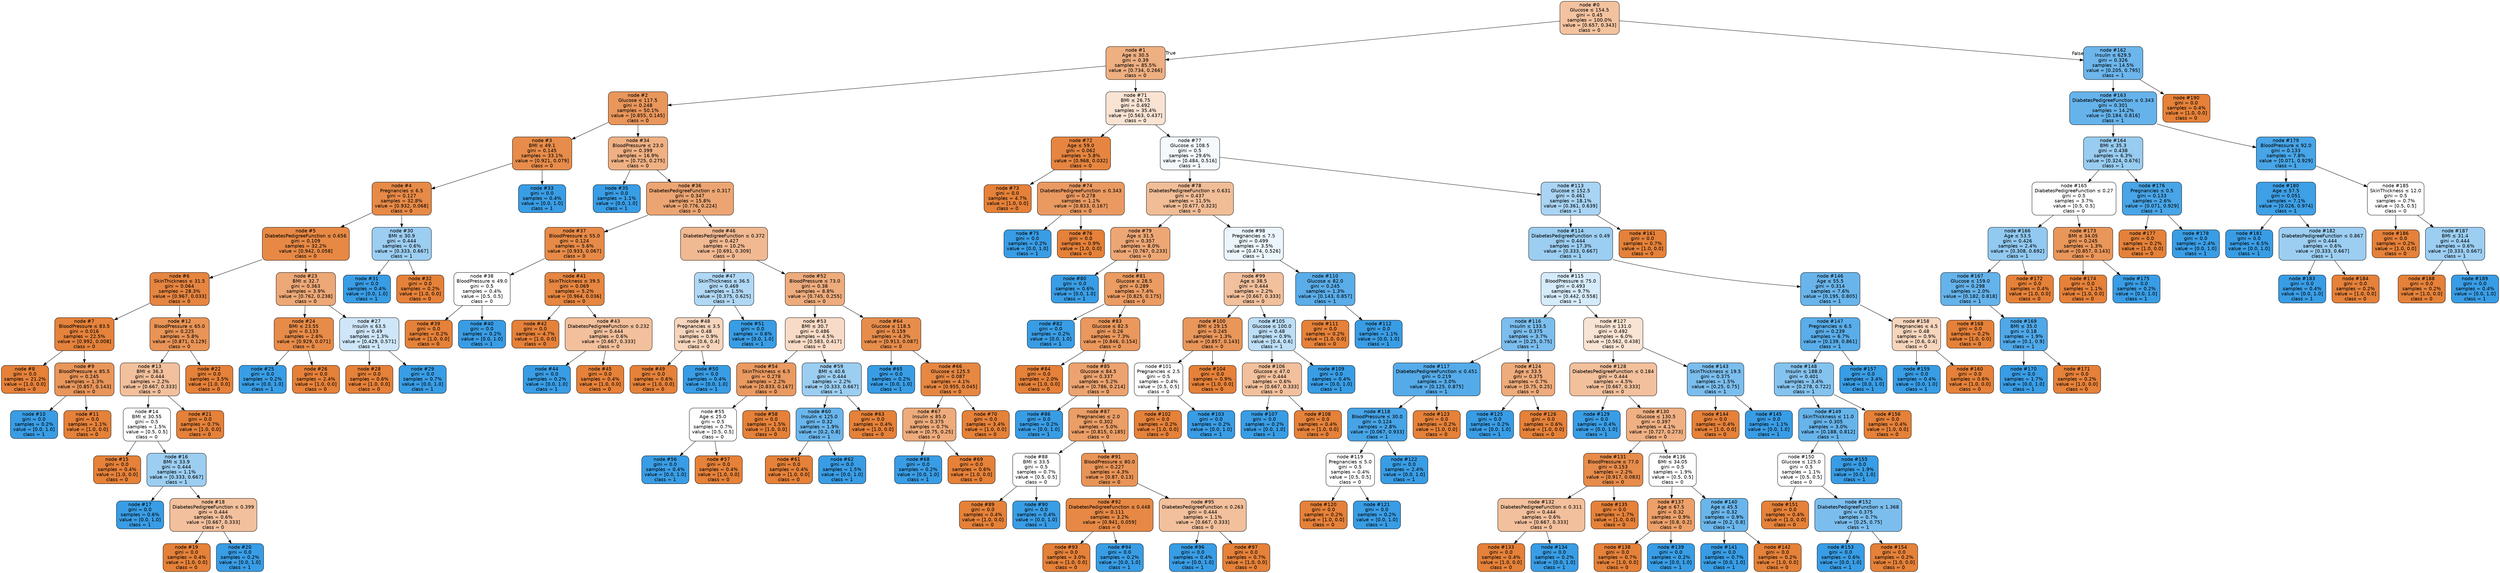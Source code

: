 digraph Tree {
node [shape=box, style="filled, rounded", color="black", fontname=helvetica] ;
edge [fontname=helvetica] ;
0 [label=<node &#35;0<br/>Glucose &le; 154.5<br/>gini = 0.45<br/>samples = 100.0%<br/>value = [0.657, 0.343]<br/>class = 0>, fillcolor="#f3c3a0"] ;
1 [label=<node &#35;1<br/>Age &le; 30.5<br/>gini = 0.39<br/>samples = 85.5%<br/>value = [0.734, 0.266]<br/>class = 0>, fillcolor="#eeaf81"] ;
0 -> 1 [labeldistance=2.5, labelangle=45, headlabel="True"] ;
2 [label=<node &#35;2<br/>Glucose &le; 117.5<br/>gini = 0.248<br/>samples = 50.1%<br/>value = [0.855, 0.145]<br/>class = 0>, fillcolor="#e9965b"] ;
1 -> 2 ;
3 [label=<node &#35;3<br/>BMI &le; 49.1<br/>gini = 0.145<br/>samples = 33.1%<br/>value = [0.921, 0.079]<br/>class = 0>, fillcolor="#e78c4a"] ;
2 -> 3 ;
4 [label=<node &#35;4<br/>Pregnancies &le; 6.5<br/>gini = 0.127<br/>samples = 32.8%<br/>value = [0.932, 0.068]<br/>class = 0>, fillcolor="#e78a47"] ;
3 -> 4 ;
5 [label=<node &#35;5<br/>DiabetesPedigreeFunction &le; 0.656<br/>gini = 0.109<br/>samples = 32.2%<br/>value = [0.942, 0.058]<br/>class = 0>, fillcolor="#e78945"] ;
4 -> 5 ;
6 [label=<node &#35;6<br/>SkinThickness &le; 31.5<br/>gini = 0.064<br/>samples = 28.3%<br/>value = [0.967, 0.033]<br/>class = 0>, fillcolor="#e68540"] ;
5 -> 6 ;
7 [label=<node &#35;7<br/>BloodPressure &le; 83.5<br/>gini = 0.016<br/>samples = 22.5%<br/>value = [0.992, 0.008]<br/>class = 0>, fillcolor="#e5823b"] ;
6 -> 7 ;
8 [label=<node &#35;8<br/>gini = 0.0<br/>samples = 21.2%<br/>value = [1.0, 0.0]<br/>class = 0>, fillcolor="#e58139"] ;
7 -> 8 ;
9 [label=<node &#35;9<br/>BloodPressure &le; 85.5<br/>gini = 0.245<br/>samples = 1.3%<br/>value = [0.857, 0.143]<br/>class = 0>, fillcolor="#e9965a"] ;
7 -> 9 ;
10 [label=<node &#35;10<br/>gini = 0.0<br/>samples = 0.2%<br/>value = [0.0, 1.0]<br/>class = 1>, fillcolor="#399de5"] ;
9 -> 10 ;
11 [label=<node &#35;11<br/>gini = 0.0<br/>samples = 1.1%<br/>value = [1.0, 0.0]<br/>class = 0>, fillcolor="#e58139"] ;
9 -> 11 ;
12 [label=<node &#35;12<br/>BloodPressure &le; 65.0<br/>gini = 0.225<br/>samples = 5.8%<br/>value = [0.871, 0.129]<br/>class = 0>, fillcolor="#e99456"] ;
6 -> 12 ;
13 [label=<node &#35;13<br/>BMI &le; 36.3<br/>gini = 0.444<br/>samples = 2.2%<br/>value = [0.667, 0.333]<br/>class = 0>, fillcolor="#f2c09c"] ;
12 -> 13 ;
14 [label=<node &#35;14<br/>BMI &le; 30.55<br/>gini = 0.5<br/>samples = 1.5%<br/>value = [0.5, 0.5]<br/>class = 0>, fillcolor="#ffffff"] ;
13 -> 14 ;
15 [label=<node &#35;15<br/>gini = 0.0<br/>samples = 0.4%<br/>value = [1.0, 0.0]<br/>class = 0>, fillcolor="#e58139"] ;
14 -> 15 ;
16 [label=<node &#35;16<br/>BMI &le; 33.9<br/>gini = 0.444<br/>samples = 1.1%<br/>value = [0.333, 0.667]<br/>class = 1>, fillcolor="#9ccef2"] ;
14 -> 16 ;
17 [label=<node &#35;17<br/>gini = 0.0<br/>samples = 0.6%<br/>value = [0.0, 1.0]<br/>class = 1>, fillcolor="#399de5"] ;
16 -> 17 ;
18 [label=<node &#35;18<br/>DiabetesPedigreeFunction &le; 0.399<br/>gini = 0.444<br/>samples = 0.6%<br/>value = [0.667, 0.333]<br/>class = 0>, fillcolor="#f2c09c"] ;
16 -> 18 ;
19 [label=<node &#35;19<br/>gini = 0.0<br/>samples = 0.4%<br/>value = [1.0, 0.0]<br/>class = 0>, fillcolor="#e58139"] ;
18 -> 19 ;
20 [label=<node &#35;20<br/>gini = 0.0<br/>samples = 0.2%<br/>value = [0.0, 1.0]<br/>class = 1>, fillcolor="#399de5"] ;
18 -> 20 ;
21 [label=<node &#35;21<br/>gini = 0.0<br/>samples = 0.7%<br/>value = [1.0, 0.0]<br/>class = 0>, fillcolor="#e58139"] ;
13 -> 21 ;
22 [label=<node &#35;22<br/>gini = 0.0<br/>samples = 3.5%<br/>value = [1.0, 0.0]<br/>class = 0>, fillcolor="#e58139"] ;
12 -> 22 ;
23 [label=<node &#35;23<br/>BMI &le; 32.7<br/>gini = 0.363<br/>samples = 3.9%<br/>value = [0.762, 0.238]<br/>class = 0>, fillcolor="#eda877"] ;
5 -> 23 ;
24 [label=<node &#35;24<br/>BMI &le; 23.55<br/>gini = 0.133<br/>samples = 2.6%<br/>value = [0.929, 0.071]<br/>class = 0>, fillcolor="#e78b48"] ;
23 -> 24 ;
25 [label=<node &#35;25<br/>gini = 0.0<br/>samples = 0.2%<br/>value = [0.0, 1.0]<br/>class = 1>, fillcolor="#399de5"] ;
24 -> 25 ;
26 [label=<node &#35;26<br/>gini = 0.0<br/>samples = 2.4%<br/>value = [1.0, 0.0]<br/>class = 0>, fillcolor="#e58139"] ;
24 -> 26 ;
27 [label=<node &#35;27<br/>Insulin &le; 63.5<br/>gini = 0.49<br/>samples = 1.3%<br/>value = [0.429, 0.571]<br/>class = 1>, fillcolor="#cee6f8"] ;
23 -> 27 ;
28 [label=<node &#35;28<br/>gini = 0.0<br/>samples = 0.6%<br/>value = [1.0, 0.0]<br/>class = 0>, fillcolor="#e58139"] ;
27 -> 28 ;
29 [label=<node &#35;29<br/>gini = 0.0<br/>samples = 0.7%<br/>value = [0.0, 1.0]<br/>class = 1>, fillcolor="#399de5"] ;
27 -> 29 ;
30 [label=<node &#35;30<br/>BMI &le; 30.9<br/>gini = 0.444<br/>samples = 0.6%<br/>value = [0.333, 0.667]<br/>class = 1>, fillcolor="#9ccef2"] ;
4 -> 30 ;
31 [label=<node &#35;31<br/>gini = 0.0<br/>samples = 0.4%<br/>value = [0.0, 1.0]<br/>class = 1>, fillcolor="#399de5"] ;
30 -> 31 ;
32 [label=<node &#35;32<br/>gini = 0.0<br/>samples = 0.2%<br/>value = [1.0, 0.0]<br/>class = 0>, fillcolor="#e58139"] ;
30 -> 32 ;
33 [label=<node &#35;33<br/>gini = 0.0<br/>samples = 0.4%<br/>value = [0.0, 1.0]<br/>class = 1>, fillcolor="#399de5"] ;
3 -> 33 ;
34 [label=<node &#35;34<br/>BloodPressure &le; 23.0<br/>gini = 0.399<br/>samples = 16.9%<br/>value = [0.725, 0.275]<br/>class = 0>, fillcolor="#efb184"] ;
2 -> 34 ;
35 [label=<node &#35;35<br/>gini = 0.0<br/>samples = 1.1%<br/>value = [0.0, 1.0]<br/>class = 1>, fillcolor="#399de5"] ;
34 -> 35 ;
36 [label=<node &#35;36<br/>DiabetesPedigreeFunction &le; 0.317<br/>gini = 0.347<br/>samples = 15.8%<br/>value = [0.776, 0.224]<br/>class = 0>, fillcolor="#eca572"] ;
34 -> 36 ;
37 [label=<node &#35;37<br/>BloodPressure &le; 55.0<br/>gini = 0.124<br/>samples = 5.6%<br/>value = [0.933, 0.067]<br/>class = 0>, fillcolor="#e78a47"] ;
36 -> 37 ;
38 [label=<node &#35;38<br/>BloodPressure &le; 49.0<br/>gini = 0.5<br/>samples = 0.4%<br/>value = [0.5, 0.5]<br/>class = 0>, fillcolor="#ffffff"] ;
37 -> 38 ;
39 [label=<node &#35;39<br/>gini = 0.0<br/>samples = 0.2%<br/>value = [1.0, 0.0]<br/>class = 0>, fillcolor="#e58139"] ;
38 -> 39 ;
40 [label=<node &#35;40<br/>gini = 0.0<br/>samples = 0.2%<br/>value = [0.0, 1.0]<br/>class = 1>, fillcolor="#399de5"] ;
38 -> 40 ;
41 [label=<node &#35;41<br/>SkinThickness &le; 39.5<br/>gini = 0.069<br/>samples = 5.2%<br/>value = [0.964, 0.036]<br/>class = 0>, fillcolor="#e68640"] ;
37 -> 41 ;
42 [label=<node &#35;42<br/>gini = 0.0<br/>samples = 4.7%<br/>value = [1.0, 0.0]<br/>class = 0>, fillcolor="#e58139"] ;
41 -> 42 ;
43 [label=<node &#35;43<br/>DiabetesPedigreeFunction &le; 0.232<br/>gini = 0.444<br/>samples = 0.6%<br/>value = [0.667, 0.333]<br/>class = 0>, fillcolor="#f2c09c"] ;
41 -> 43 ;
44 [label=<node &#35;44<br/>gini = 0.0<br/>samples = 0.2%<br/>value = [0.0, 1.0]<br/>class = 1>, fillcolor="#399de5"] ;
43 -> 44 ;
45 [label=<node &#35;45<br/>gini = 0.0<br/>samples = 0.4%<br/>value = [1.0, 0.0]<br/>class = 0>, fillcolor="#e58139"] ;
43 -> 45 ;
46 [label=<node &#35;46<br/>DiabetesPedigreeFunction &le; 0.372<br/>gini = 0.427<br/>samples = 10.2%<br/>value = [0.691, 0.309]<br/>class = 0>, fillcolor="#f1b992"] ;
36 -> 46 ;
47 [label=<node &#35;47<br/>SkinThickness &le; 36.5<br/>gini = 0.469<br/>samples = 1.5%<br/>value = [0.375, 0.625]<br/>class = 1>, fillcolor="#b0d8f5"] ;
46 -> 47 ;
48 [label=<node &#35;48<br/>Pregnancies &le; 3.5<br/>gini = 0.48<br/>samples = 0.9%<br/>value = [0.6, 0.4]<br/>class = 0>, fillcolor="#f6d5bd"] ;
47 -> 48 ;
49 [label=<node &#35;49<br/>gini = 0.0<br/>samples = 0.6%<br/>value = [1.0, 0.0]<br/>class = 0>, fillcolor="#e58139"] ;
48 -> 49 ;
50 [label=<node &#35;50<br/>gini = 0.0<br/>samples = 0.4%<br/>value = [0.0, 1.0]<br/>class = 1>, fillcolor="#399de5"] ;
48 -> 50 ;
51 [label=<node &#35;51<br/>gini = 0.0<br/>samples = 0.6%<br/>value = [0.0, 1.0]<br/>class = 1>, fillcolor="#399de5"] ;
47 -> 51 ;
52 [label=<node &#35;52<br/>BloodPressure &le; 73.0<br/>gini = 0.38<br/>samples = 8.8%<br/>value = [0.745, 0.255]<br/>class = 0>, fillcolor="#eeac7d"] ;
46 -> 52 ;
53 [label=<node &#35;53<br/>BMI &le; 30.7<br/>gini = 0.486<br/>samples = 4.5%<br/>value = [0.583, 0.417]<br/>class = 0>, fillcolor="#f8dbc6"] ;
52 -> 53 ;
54 [label=<node &#35;54<br/>SkinThickness &le; 6.5<br/>gini = 0.278<br/>samples = 2.2%<br/>value = [0.833, 0.167]<br/>class = 0>, fillcolor="#ea9a61"] ;
53 -> 54 ;
55 [label=<node &#35;55<br/>Age &le; 25.0<br/>gini = 0.5<br/>samples = 0.7%<br/>value = [0.5, 0.5]<br/>class = 0>, fillcolor="#ffffff"] ;
54 -> 55 ;
56 [label=<node &#35;56<br/>gini = 0.0<br/>samples = 0.4%<br/>value = [0.0, 1.0]<br/>class = 1>, fillcolor="#399de5"] ;
55 -> 56 ;
57 [label=<node &#35;57<br/>gini = 0.0<br/>samples = 0.4%<br/>value = [1.0, 0.0]<br/>class = 0>, fillcolor="#e58139"] ;
55 -> 57 ;
58 [label=<node &#35;58<br/>gini = 0.0<br/>samples = 1.5%<br/>value = [1.0, 0.0]<br/>class = 0>, fillcolor="#e58139"] ;
54 -> 58 ;
59 [label=<node &#35;59<br/>BMI &le; 40.6<br/>gini = 0.444<br/>samples = 2.2%<br/>value = [0.333, 0.667]<br/>class = 1>, fillcolor="#9ccef2"] ;
53 -> 59 ;
60 [label=<node &#35;60<br/>Insulin &le; 125.0<br/>gini = 0.32<br/>samples = 1.9%<br/>value = [0.2, 0.8]<br/>class = 1>, fillcolor="#6ab6ec"] ;
59 -> 60 ;
61 [label=<node &#35;61<br/>gini = 0.0<br/>samples = 0.4%<br/>value = [1.0, 0.0]<br/>class = 0>, fillcolor="#e58139"] ;
60 -> 61 ;
62 [label=<node &#35;62<br/>gini = 0.0<br/>samples = 1.5%<br/>value = [0.0, 1.0]<br/>class = 1>, fillcolor="#399de5"] ;
60 -> 62 ;
63 [label=<node &#35;63<br/>gini = 0.0<br/>samples = 0.4%<br/>value = [1.0, 0.0]<br/>class = 0>, fillcolor="#e58139"] ;
59 -> 63 ;
64 [label=<node &#35;64<br/>Glucose &le; 118.5<br/>gini = 0.159<br/>samples = 4.3%<br/>value = [0.913, 0.087]<br/>class = 0>, fillcolor="#e78d4c"] ;
52 -> 64 ;
65 [label=<node &#35;65<br/>gini = 0.0<br/>samples = 0.2%<br/>value = [0.0, 1.0]<br/>class = 1>, fillcolor="#399de5"] ;
64 -> 65 ;
66 [label=<node &#35;66<br/>Glucose &le; 125.5<br/>gini = 0.087<br/>samples = 4.1%<br/>value = [0.955, 0.045]<br/>class = 0>, fillcolor="#e68742"] ;
64 -> 66 ;
67 [label=<node &#35;67<br/>Insulin &le; 85.0<br/>gini = 0.375<br/>samples = 0.7%<br/>value = [0.75, 0.25]<br/>class = 0>, fillcolor="#eeab7b"] ;
66 -> 67 ;
68 [label=<node &#35;68<br/>gini = 0.0<br/>samples = 0.2%<br/>value = [0.0, 1.0]<br/>class = 1>, fillcolor="#399de5"] ;
67 -> 68 ;
69 [label=<node &#35;69<br/>gini = 0.0<br/>samples = 0.6%<br/>value = [1.0, 0.0]<br/>class = 0>, fillcolor="#e58139"] ;
67 -> 69 ;
70 [label=<node &#35;70<br/>gini = 0.0<br/>samples = 3.4%<br/>value = [1.0, 0.0]<br/>class = 0>, fillcolor="#e58139"] ;
66 -> 70 ;
71 [label=<node &#35;71<br/>BMI &le; 26.75<br/>gini = 0.492<br/>samples = 35.4%<br/>value = [0.563, 0.437]<br/>class = 0>, fillcolor="#f9e3d3"] ;
1 -> 71 ;
72 [label=<node &#35;72<br/>Age &le; 59.0<br/>gini = 0.062<br/>samples = 5.8%<br/>value = [0.968, 0.032]<br/>class = 0>, fillcolor="#e68540"] ;
71 -> 72 ;
73 [label=<node &#35;73<br/>gini = 0.0<br/>samples = 4.7%<br/>value = [1.0, 0.0]<br/>class = 0>, fillcolor="#e58139"] ;
72 -> 73 ;
74 [label=<node &#35;74<br/>DiabetesPedigreeFunction &le; 0.343<br/>gini = 0.278<br/>samples = 1.1%<br/>value = [0.833, 0.167]<br/>class = 0>, fillcolor="#ea9a61"] ;
72 -> 74 ;
75 [label=<node &#35;75<br/>gini = 0.0<br/>samples = 0.2%<br/>value = [0.0, 1.0]<br/>class = 1>, fillcolor="#399de5"] ;
74 -> 75 ;
76 [label=<node &#35;76<br/>gini = 0.0<br/>samples = 0.9%<br/>value = [1.0, 0.0]<br/>class = 0>, fillcolor="#e58139"] ;
74 -> 76 ;
77 [label=<node &#35;77<br/>Glucose &le; 108.5<br/>gini = 0.5<br/>samples = 29.6%<br/>value = [0.484, 0.516]<br/>class = 1>, fillcolor="#f3f9fd"] ;
71 -> 77 ;
78 [label=<node &#35;78<br/>DiabetesPedigreeFunction &le; 0.631<br/>gini = 0.437<br/>samples = 11.5%<br/>value = [0.677, 0.323]<br/>class = 0>, fillcolor="#f1bd97"] ;
77 -> 78 ;
79 [label=<node &#35;79<br/>Age &le; 31.5<br/>gini = 0.357<br/>samples = 8.0%<br/>value = [0.767, 0.233]<br/>class = 0>, fillcolor="#eda775"] ;
78 -> 79 ;
80 [label=<node &#35;80<br/>gini = 0.0<br/>samples = 0.6%<br/>value = [0.0, 1.0]<br/>class = 1>, fillcolor="#399de5"] ;
79 -> 80 ;
81 [label=<node &#35;81<br/>Glucose &le; 28.5<br/>gini = 0.289<br/>samples = 7.4%<br/>value = [0.825, 0.175]<br/>class = 0>, fillcolor="#eb9c63"] ;
79 -> 81 ;
82 [label=<node &#35;82<br/>gini = 0.0<br/>samples = 0.2%<br/>value = [0.0, 1.0]<br/>class = 1>, fillcolor="#399de5"] ;
81 -> 82 ;
83 [label=<node &#35;83<br/>Glucose &le; 82.5<br/>gini = 0.26<br/>samples = 7.3%<br/>value = [0.846, 0.154]<br/>class = 0>, fillcolor="#ea985d"] ;
81 -> 83 ;
84 [label=<node &#35;84<br/>gini = 0.0<br/>samples = 2.0%<br/>value = [1.0, 0.0]<br/>class = 0>, fillcolor="#e58139"] ;
83 -> 84 ;
85 [label=<node &#35;85<br/>Glucose &le; 84.5<br/>gini = 0.337<br/>samples = 5.2%<br/>value = [0.786, 0.214]<br/>class = 0>, fillcolor="#eca36f"] ;
83 -> 85 ;
86 [label=<node &#35;86<br/>gini = 0.0<br/>samples = 0.2%<br/>value = [0.0, 1.0]<br/>class = 1>, fillcolor="#399de5"] ;
85 -> 86 ;
87 [label=<node &#35;87<br/>Pregnancies &le; 2.0<br/>gini = 0.302<br/>samples = 5.0%<br/>value = [0.815, 0.185]<br/>class = 0>, fillcolor="#eb9e66"] ;
85 -> 87 ;
88 [label=<node &#35;88<br/>BMI &le; 33.5<br/>gini = 0.5<br/>samples = 0.7%<br/>value = [0.5, 0.5]<br/>class = 0>, fillcolor="#ffffff"] ;
87 -> 88 ;
89 [label=<node &#35;89<br/>gini = 0.0<br/>samples = 0.4%<br/>value = [1.0, 0.0]<br/>class = 0>, fillcolor="#e58139"] ;
88 -> 89 ;
90 [label=<node &#35;90<br/>gini = 0.0<br/>samples = 0.4%<br/>value = [0.0, 1.0]<br/>class = 1>, fillcolor="#399de5"] ;
88 -> 90 ;
91 [label=<node &#35;91<br/>BloodPressure &le; 80.0<br/>gini = 0.227<br/>samples = 4.3%<br/>value = [0.87, 0.13]<br/>class = 0>, fillcolor="#e99457"] ;
87 -> 91 ;
92 [label=<node &#35;92<br/>DiabetesPedigreeFunction &le; 0.448<br/>gini = 0.111<br/>samples = 3.2%<br/>value = [0.941, 0.059]<br/>class = 0>, fillcolor="#e78945"] ;
91 -> 92 ;
93 [label=<node &#35;93<br/>gini = 0.0<br/>samples = 3.0%<br/>value = [1.0, 0.0]<br/>class = 0>, fillcolor="#e58139"] ;
92 -> 93 ;
94 [label=<node &#35;94<br/>gini = 0.0<br/>samples = 0.2%<br/>value = [0.0, 1.0]<br/>class = 1>, fillcolor="#399de5"] ;
92 -> 94 ;
95 [label=<node &#35;95<br/>DiabetesPedigreeFunction &le; 0.263<br/>gini = 0.444<br/>samples = 1.1%<br/>value = [0.667, 0.333]<br/>class = 0>, fillcolor="#f2c09c"] ;
91 -> 95 ;
96 [label=<node &#35;96<br/>gini = 0.0<br/>samples = 0.4%<br/>value = [0.0, 1.0]<br/>class = 1>, fillcolor="#399de5"] ;
95 -> 96 ;
97 [label=<node &#35;97<br/>gini = 0.0<br/>samples = 0.7%<br/>value = [1.0, 0.0]<br/>class = 0>, fillcolor="#e58139"] ;
95 -> 97 ;
98 [label=<node &#35;98<br/>Pregnancies &le; 7.5<br/>gini = 0.499<br/>samples = 3.5%<br/>value = [0.474, 0.526]<br/>class = 1>, fillcolor="#ebf5fc"] ;
78 -> 98 ;
99 [label=<node &#35;99<br/>Age &le; 38.5<br/>gini = 0.444<br/>samples = 2.2%<br/>value = [0.667, 0.333]<br/>class = 0>, fillcolor="#f2c09c"] ;
98 -> 99 ;
100 [label=<node &#35;100<br/>BMI &le; 29.15<br/>gini = 0.245<br/>samples = 1.3%<br/>value = [0.857, 0.143]<br/>class = 0>, fillcolor="#e9965a"] ;
99 -> 100 ;
101 [label=<node &#35;101<br/>Pregnancies &le; 2.5<br/>gini = 0.5<br/>samples = 0.4%<br/>value = [0.5, 0.5]<br/>class = 0>, fillcolor="#ffffff"] ;
100 -> 101 ;
102 [label=<node &#35;102<br/>gini = 0.0<br/>samples = 0.2%<br/>value = [1.0, 0.0]<br/>class = 0>, fillcolor="#e58139"] ;
101 -> 102 ;
103 [label=<node &#35;103<br/>gini = 0.0<br/>samples = 0.2%<br/>value = [0.0, 1.0]<br/>class = 1>, fillcolor="#399de5"] ;
101 -> 103 ;
104 [label=<node &#35;104<br/>gini = 0.0<br/>samples = 0.9%<br/>value = [1.0, 0.0]<br/>class = 0>, fillcolor="#e58139"] ;
100 -> 104 ;
105 [label=<node &#35;105<br/>Glucose &le; 100.0<br/>gini = 0.48<br/>samples = 0.9%<br/>value = [0.4, 0.6]<br/>class = 1>, fillcolor="#bddef6"] ;
99 -> 105 ;
106 [label=<node &#35;106<br/>Glucose &le; 47.0<br/>gini = 0.444<br/>samples = 0.6%<br/>value = [0.667, 0.333]<br/>class = 0>, fillcolor="#f2c09c"] ;
105 -> 106 ;
107 [label=<node &#35;107<br/>gini = 0.0<br/>samples = 0.2%<br/>value = [0.0, 1.0]<br/>class = 1>, fillcolor="#399de5"] ;
106 -> 107 ;
108 [label=<node &#35;108<br/>gini = 0.0<br/>samples = 0.4%<br/>value = [1.0, 0.0]<br/>class = 0>, fillcolor="#e58139"] ;
106 -> 108 ;
109 [label=<node &#35;109<br/>gini = 0.0<br/>samples = 0.4%<br/>value = [0.0, 1.0]<br/>class = 1>, fillcolor="#399de5"] ;
105 -> 109 ;
110 [label=<node &#35;110<br/>Glucose &le; 82.0<br/>gini = 0.245<br/>samples = 1.3%<br/>value = [0.143, 0.857]<br/>class = 1>, fillcolor="#5aade9"] ;
98 -> 110 ;
111 [label=<node &#35;111<br/>gini = 0.0<br/>samples = 0.2%<br/>value = [1.0, 0.0]<br/>class = 0>, fillcolor="#e58139"] ;
110 -> 111 ;
112 [label=<node &#35;112<br/>gini = 0.0<br/>samples = 1.1%<br/>value = [0.0, 1.0]<br/>class = 1>, fillcolor="#399de5"] ;
110 -> 112 ;
113 [label=<node &#35;113<br/>Glucose &le; 152.5<br/>gini = 0.461<br/>samples = 18.1%<br/>value = [0.361, 0.639]<br/>class = 1>, fillcolor="#a9d4f4"] ;
77 -> 113 ;
114 [label=<node &#35;114<br/>DiabetesPedigreeFunction &le; 0.49<br/>gini = 0.444<br/>samples = 17.3%<br/>value = [0.333, 0.667]<br/>class = 1>, fillcolor="#9ccef2"] ;
113 -> 114 ;
115 [label=<node &#35;115<br/>BloodPressure &le; 75.0<br/>gini = 0.493<br/>samples = 9.7%<br/>value = [0.442, 0.558]<br/>class = 1>, fillcolor="#d6ebfa"] ;
114 -> 115 ;
116 [label=<node &#35;116<br/>Insulin &le; 133.5<br/>gini = 0.375<br/>samples = 3.7%<br/>value = [0.25, 0.75]<br/>class = 1>, fillcolor="#7bbeee"] ;
115 -> 116 ;
117 [label=<node &#35;117<br/>DiabetesPedigreeFunction &le; 0.451<br/>gini = 0.219<br/>samples = 3.0%<br/>value = [0.125, 0.875]<br/>class = 1>, fillcolor="#55abe9"] ;
116 -> 117 ;
118 [label=<node &#35;118<br/>BloodPressure &le; 30.0<br/>gini = 0.124<br/>samples = 2.8%<br/>value = [0.067, 0.933]<br/>class = 1>, fillcolor="#47a4e7"] ;
117 -> 118 ;
119 [label=<node &#35;119<br/>Pregnancies &le; 5.0<br/>gini = 0.5<br/>samples = 0.4%<br/>value = [0.5, 0.5]<br/>class = 0>, fillcolor="#ffffff"] ;
118 -> 119 ;
120 [label=<node &#35;120<br/>gini = 0.0<br/>samples = 0.2%<br/>value = [1.0, 0.0]<br/>class = 0>, fillcolor="#e58139"] ;
119 -> 120 ;
121 [label=<node &#35;121<br/>gini = 0.0<br/>samples = 0.2%<br/>value = [0.0, 1.0]<br/>class = 1>, fillcolor="#399de5"] ;
119 -> 121 ;
122 [label=<node &#35;122<br/>gini = 0.0<br/>samples = 2.4%<br/>value = [0.0, 1.0]<br/>class = 1>, fillcolor="#399de5"] ;
118 -> 122 ;
123 [label=<node &#35;123<br/>gini = 0.0<br/>samples = 0.2%<br/>value = [1.0, 0.0]<br/>class = 0>, fillcolor="#e58139"] ;
117 -> 123 ;
124 [label=<node &#35;124<br/>Age &le; 33.5<br/>gini = 0.375<br/>samples = 0.7%<br/>value = [0.75, 0.25]<br/>class = 0>, fillcolor="#eeab7b"] ;
116 -> 124 ;
125 [label=<node &#35;125<br/>gini = 0.0<br/>samples = 0.2%<br/>value = [0.0, 1.0]<br/>class = 1>, fillcolor="#399de5"] ;
124 -> 125 ;
126 [label=<node &#35;126<br/>gini = 0.0<br/>samples = 0.6%<br/>value = [1.0, 0.0]<br/>class = 0>, fillcolor="#e58139"] ;
124 -> 126 ;
127 [label=<node &#35;127<br/>Insulin &le; 131.0<br/>gini = 0.492<br/>samples = 6.0%<br/>value = [0.562, 0.438]<br/>class = 0>, fillcolor="#f9e3d3"] ;
115 -> 127 ;
128 [label=<node &#35;128<br/>DiabetesPedigreeFunction &le; 0.184<br/>gini = 0.444<br/>samples = 4.5%<br/>value = [0.667, 0.333]<br/>class = 0>, fillcolor="#f2c09c"] ;
127 -> 128 ;
129 [label=<node &#35;129<br/>gini = 0.0<br/>samples = 0.4%<br/>value = [0.0, 1.0]<br/>class = 1>, fillcolor="#399de5"] ;
128 -> 129 ;
130 [label=<node &#35;130<br/>Glucose &le; 130.5<br/>gini = 0.397<br/>samples = 4.1%<br/>value = [0.727, 0.273]<br/>class = 0>, fillcolor="#efb083"] ;
128 -> 130 ;
131 [label=<node &#35;131<br/>BloodPressure &le; 77.0<br/>gini = 0.153<br/>samples = 2.2%<br/>value = [0.917, 0.083]<br/>class = 0>, fillcolor="#e78c4b"] ;
130 -> 131 ;
132 [label=<node &#35;132<br/>DiabetesPedigreeFunction &le; 0.311<br/>gini = 0.444<br/>samples = 0.6%<br/>value = [0.667, 0.333]<br/>class = 0>, fillcolor="#f2c09c"] ;
131 -> 132 ;
133 [label=<node &#35;133<br/>gini = 0.0<br/>samples = 0.4%<br/>value = [1.0, 0.0]<br/>class = 0>, fillcolor="#e58139"] ;
132 -> 133 ;
134 [label=<node &#35;134<br/>gini = 0.0<br/>samples = 0.2%<br/>value = [0.0, 1.0]<br/>class = 1>, fillcolor="#399de5"] ;
132 -> 134 ;
135 [label=<node &#35;135<br/>gini = 0.0<br/>samples = 1.7%<br/>value = [1.0, 0.0]<br/>class = 0>, fillcolor="#e58139"] ;
131 -> 135 ;
136 [label=<node &#35;136<br/>BMI &le; 34.05<br/>gini = 0.5<br/>samples = 1.9%<br/>value = [0.5, 0.5]<br/>class = 0>, fillcolor="#ffffff"] ;
130 -> 136 ;
137 [label=<node &#35;137<br/>Age &le; 67.5<br/>gini = 0.32<br/>samples = 0.9%<br/>value = [0.8, 0.2]<br/>class = 0>, fillcolor="#eca06a"] ;
136 -> 137 ;
138 [label=<node &#35;138<br/>gini = 0.0<br/>samples = 0.7%<br/>value = [1.0, 0.0]<br/>class = 0>, fillcolor="#e58139"] ;
137 -> 138 ;
139 [label=<node &#35;139<br/>gini = 0.0<br/>samples = 0.2%<br/>value = [0.0, 1.0]<br/>class = 1>, fillcolor="#399de5"] ;
137 -> 139 ;
140 [label=<node &#35;140<br/>Age &le; 45.5<br/>gini = 0.32<br/>samples = 0.9%<br/>value = [0.2, 0.8]<br/>class = 1>, fillcolor="#6ab6ec"] ;
136 -> 140 ;
141 [label=<node &#35;141<br/>gini = 0.0<br/>samples = 0.7%<br/>value = [0.0, 1.0]<br/>class = 1>, fillcolor="#399de5"] ;
140 -> 141 ;
142 [label=<node &#35;142<br/>gini = 0.0<br/>samples = 0.2%<br/>value = [1.0, 0.0]<br/>class = 0>, fillcolor="#e58139"] ;
140 -> 142 ;
143 [label=<node &#35;143<br/>SkinThickness &le; 19.5<br/>gini = 0.375<br/>samples = 1.5%<br/>value = [0.25, 0.75]<br/>class = 1>, fillcolor="#7bbeee"] ;
127 -> 143 ;
144 [label=<node &#35;144<br/>gini = 0.0<br/>samples = 0.4%<br/>value = [1.0, 0.0]<br/>class = 0>, fillcolor="#e58139"] ;
143 -> 144 ;
145 [label=<node &#35;145<br/>gini = 0.0<br/>samples = 1.1%<br/>value = [0.0, 1.0]<br/>class = 1>, fillcolor="#399de5"] ;
143 -> 145 ;
146 [label=<node &#35;146<br/>Age &le; 55.5<br/>gini = 0.314<br/>samples = 7.6%<br/>value = [0.195, 0.805]<br/>class = 1>, fillcolor="#69b5eb"] ;
114 -> 146 ;
147 [label=<node &#35;147<br/>Pregnancies &le; 6.5<br/>gini = 0.239<br/>samples = 6.7%<br/>value = [0.139, 0.861]<br/>class = 1>, fillcolor="#59ade9"] ;
146 -> 147 ;
148 [label=<node &#35;148<br/>Insulin &le; 188.0<br/>gini = 0.401<br/>samples = 3.4%<br/>value = [0.278, 0.722]<br/>class = 1>, fillcolor="#85c3ef"] ;
147 -> 148 ;
149 [label=<node &#35;149<br/>SkinThickness &le; 11.0<br/>gini = 0.305<br/>samples = 3.0%<br/>value = [0.188, 0.812]<br/>class = 1>, fillcolor="#67b4eb"] ;
148 -> 149 ;
150 [label=<node &#35;150<br/>Glucose &le; 125.0<br/>gini = 0.5<br/>samples = 1.1%<br/>value = [0.5, 0.5]<br/>class = 0>, fillcolor="#ffffff"] ;
149 -> 150 ;
151 [label=<node &#35;151<br/>gini = 0.0<br/>samples = 0.4%<br/>value = [1.0, 0.0]<br/>class = 0>, fillcolor="#e58139"] ;
150 -> 151 ;
152 [label=<node &#35;152<br/>DiabetesPedigreeFunction &le; 1.368<br/>gini = 0.375<br/>samples = 0.7%<br/>value = [0.25, 0.75]<br/>class = 1>, fillcolor="#7bbeee"] ;
150 -> 152 ;
153 [label=<node &#35;153<br/>gini = 0.0<br/>samples = 0.6%<br/>value = [0.0, 1.0]<br/>class = 1>, fillcolor="#399de5"] ;
152 -> 153 ;
154 [label=<node &#35;154<br/>gini = 0.0<br/>samples = 0.2%<br/>value = [1.0, 0.0]<br/>class = 0>, fillcolor="#e58139"] ;
152 -> 154 ;
155 [label=<node &#35;155<br/>gini = 0.0<br/>samples = 1.9%<br/>value = [0.0, 1.0]<br/>class = 1>, fillcolor="#399de5"] ;
149 -> 155 ;
156 [label=<node &#35;156<br/>gini = 0.0<br/>samples = 0.4%<br/>value = [1.0, 0.0]<br/>class = 0>, fillcolor="#e58139"] ;
148 -> 156 ;
157 [label=<node &#35;157<br/>gini = 0.0<br/>samples = 3.4%<br/>value = [0.0, 1.0]<br/>class = 1>, fillcolor="#399de5"] ;
147 -> 157 ;
158 [label=<node &#35;158<br/>Pregnancies &le; 4.5<br/>gini = 0.48<br/>samples = 0.9%<br/>value = [0.6, 0.4]<br/>class = 0>, fillcolor="#f6d5bd"] ;
146 -> 158 ;
159 [label=<node &#35;159<br/>gini = 0.0<br/>samples = 0.4%<br/>value = [0.0, 1.0]<br/>class = 1>, fillcolor="#399de5"] ;
158 -> 159 ;
160 [label=<node &#35;160<br/>gini = 0.0<br/>samples = 0.6%<br/>value = [1.0, 0.0]<br/>class = 0>, fillcolor="#e58139"] ;
158 -> 160 ;
161 [label=<node &#35;161<br/>gini = 0.0<br/>samples = 0.7%<br/>value = [1.0, 0.0]<br/>class = 0>, fillcolor="#e58139"] ;
113 -> 161 ;
162 [label=<node &#35;162<br/>Insulin &le; 629.5<br/>gini = 0.326<br/>samples = 14.5%<br/>value = [0.205, 0.795]<br/>class = 1>, fillcolor="#6cb6ec"] ;
0 -> 162 [labeldistance=2.5, labelangle=-45, headlabel="False"] ;
163 [label=<node &#35;163<br/>DiabetesPedigreeFunction &le; 0.343<br/>gini = 0.301<br/>samples = 14.2%<br/>value = [0.184, 0.816]<br/>class = 1>, fillcolor="#66b3eb"] ;
162 -> 163 ;
164 [label=<node &#35;164<br/>BMI &le; 35.3<br/>gini = 0.438<br/>samples = 6.3%<br/>value = [0.324, 0.676]<br/>class = 1>, fillcolor="#98ccf1"] ;
163 -> 164 ;
165 [label=<node &#35;165<br/>DiabetesPedigreeFunction &le; 0.27<br/>gini = 0.5<br/>samples = 3.7%<br/>value = [0.5, 0.5]<br/>class = 0>, fillcolor="#ffffff"] ;
164 -> 165 ;
166 [label=<node &#35;166<br/>Age &le; 53.5<br/>gini = 0.426<br/>samples = 2.4%<br/>value = [0.308, 0.692]<br/>class = 1>, fillcolor="#91c9f1"] ;
165 -> 166 ;
167 [label=<node &#35;167<br/>Glucose &le; 159.0<br/>gini = 0.298<br/>samples = 2.0%<br/>value = [0.182, 0.818]<br/>class = 1>, fillcolor="#65b3eb"] ;
166 -> 167 ;
168 [label=<node &#35;168<br/>gini = 0.0<br/>samples = 0.2%<br/>value = [1.0, 0.0]<br/>class = 0>, fillcolor="#e58139"] ;
167 -> 168 ;
169 [label=<node &#35;169<br/>BMI &le; 35.0<br/>gini = 0.18<br/>samples = 1.9%<br/>value = [0.1, 0.9]<br/>class = 1>, fillcolor="#4fa8e8"] ;
167 -> 169 ;
170 [label=<node &#35;170<br/>gini = 0.0<br/>samples = 1.7%<br/>value = [0.0, 1.0]<br/>class = 1>, fillcolor="#399de5"] ;
169 -> 170 ;
171 [label=<node &#35;171<br/>gini = 0.0<br/>samples = 0.2%<br/>value = [1.0, 0.0]<br/>class = 0>, fillcolor="#e58139"] ;
169 -> 171 ;
172 [label=<node &#35;172<br/>gini = 0.0<br/>samples = 0.4%<br/>value = [1.0, 0.0]<br/>class = 0>, fillcolor="#e58139"] ;
166 -> 172 ;
173 [label=<node &#35;173<br/>BMI &le; 34.05<br/>gini = 0.245<br/>samples = 1.3%<br/>value = [0.857, 0.143]<br/>class = 0>, fillcolor="#e9965a"] ;
165 -> 173 ;
174 [label=<node &#35;174<br/>gini = 0.0<br/>samples = 1.1%<br/>value = [1.0, 0.0]<br/>class = 0>, fillcolor="#e58139"] ;
173 -> 174 ;
175 [label=<node &#35;175<br/>gini = 0.0<br/>samples = 0.2%<br/>value = [0.0, 1.0]<br/>class = 1>, fillcolor="#399de5"] ;
173 -> 175 ;
176 [label=<node &#35;176<br/>Pregnancies &le; 0.5<br/>gini = 0.133<br/>samples = 2.6%<br/>value = [0.071, 0.929]<br/>class = 1>, fillcolor="#48a5e7"] ;
164 -> 176 ;
177 [label=<node &#35;177<br/>gini = 0.0<br/>samples = 0.2%<br/>value = [1.0, 0.0]<br/>class = 0>, fillcolor="#e58139"] ;
176 -> 177 ;
178 [label=<node &#35;178<br/>gini = 0.0<br/>samples = 2.4%<br/>value = [0.0, 1.0]<br/>class = 1>, fillcolor="#399de5"] ;
176 -> 178 ;
179 [label=<node &#35;179<br/>BloodPressure &le; 92.0<br/>gini = 0.133<br/>samples = 7.8%<br/>value = [0.071, 0.929]<br/>class = 1>, fillcolor="#48a5e7"] ;
163 -> 179 ;
180 [label=<node &#35;180<br/>Age &le; 57.5<br/>gini = 0.051<br/>samples = 7.1%<br/>value = [0.026, 0.974]<br/>class = 1>, fillcolor="#3ea0e6"] ;
179 -> 180 ;
181 [label=<node &#35;181<br/>gini = 0.0<br/>samples = 6.5%<br/>value = [0.0, 1.0]<br/>class = 1>, fillcolor="#399de5"] ;
180 -> 181 ;
182 [label=<node &#35;182<br/>DiabetesPedigreeFunction &le; 0.867<br/>gini = 0.444<br/>samples = 0.6%<br/>value = [0.333, 0.667]<br/>class = 1>, fillcolor="#9ccef2"] ;
180 -> 182 ;
183 [label=<node &#35;183<br/>gini = 0.0<br/>samples = 0.4%<br/>value = [0.0, 1.0]<br/>class = 1>, fillcolor="#399de5"] ;
182 -> 183 ;
184 [label=<node &#35;184<br/>gini = 0.0<br/>samples = 0.2%<br/>value = [1.0, 0.0]<br/>class = 0>, fillcolor="#e58139"] ;
182 -> 184 ;
185 [label=<node &#35;185<br/>SkinThickness &le; 12.0<br/>gini = 0.5<br/>samples = 0.7%<br/>value = [0.5, 0.5]<br/>class = 0>, fillcolor="#ffffff"] ;
179 -> 185 ;
186 [label=<node &#35;186<br/>gini = 0.0<br/>samples = 0.2%<br/>value = [1.0, 0.0]<br/>class = 0>, fillcolor="#e58139"] ;
185 -> 186 ;
187 [label=<node &#35;187<br/>BMI &le; 31.4<br/>gini = 0.444<br/>samples = 0.6%<br/>value = [0.333, 0.667]<br/>class = 1>, fillcolor="#9ccef2"] ;
185 -> 187 ;
188 [label=<node &#35;188<br/>gini = 0.0<br/>samples = 0.2%<br/>value = [1.0, 0.0]<br/>class = 0>, fillcolor="#e58139"] ;
187 -> 188 ;
189 [label=<node &#35;189<br/>gini = 0.0<br/>samples = 0.4%<br/>value = [0.0, 1.0]<br/>class = 1>, fillcolor="#399de5"] ;
187 -> 189 ;
190 [label=<node &#35;190<br/>gini = 0.0<br/>samples = 0.4%<br/>value = [1.0, 0.0]<br/>class = 0>, fillcolor="#e58139"] ;
162 -> 190 ;
}